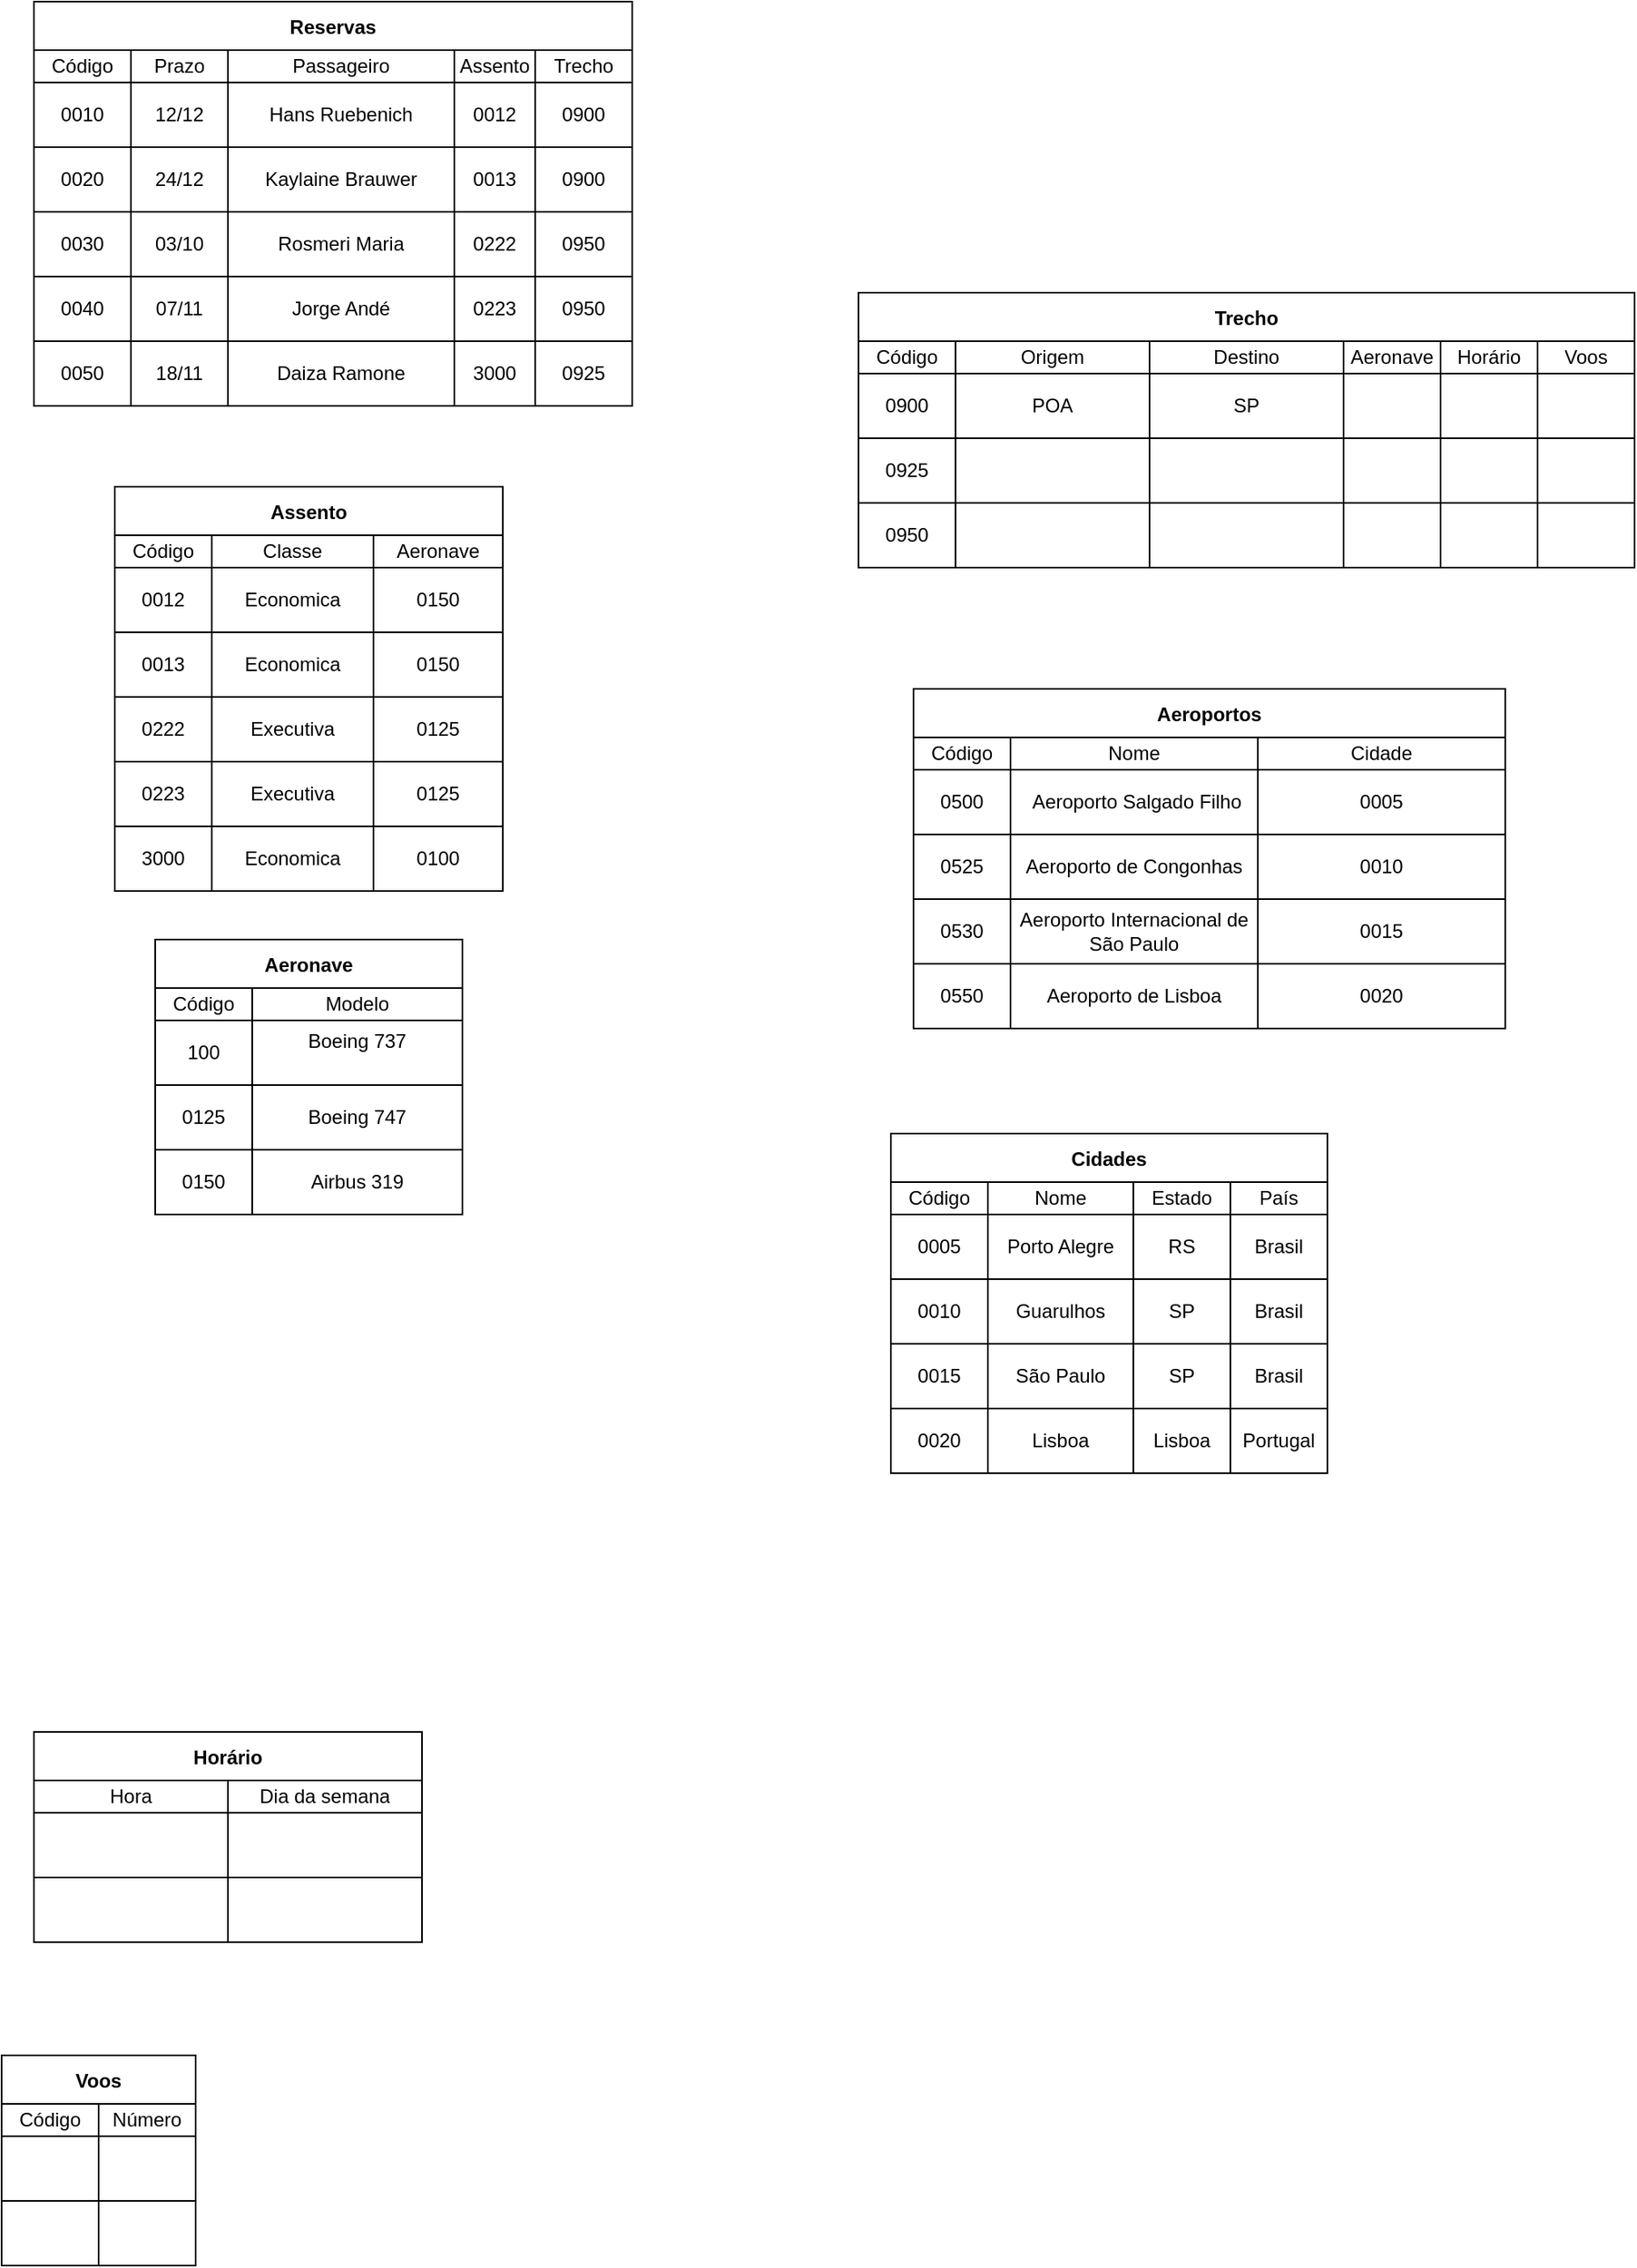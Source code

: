 <mxfile version="14.9.8" type="github">
  <diagram id="dXOyBvdYNV0iGRBSRjgq" name="Page-1">
    <mxGraphModel dx="1422" dy="1970" grid="1" gridSize="10" guides="1" tooltips="1" connect="1" arrows="1" fold="1" page="1" pageScale="1" pageWidth="827" pageHeight="1169" math="0" shadow="0">
      <root>
        <mxCell id="0" />
        <mxCell id="1" parent="0" />
        <mxCell id="HeZseM4yFX7pQYepmPdF-14" value="Reservas" style="shape=table;startSize=30;container=1;collapsible=0;childLayout=tableLayout;fontStyle=1;align=center;pointerEvents=1;" vertex="1" parent="1">
          <mxGeometry x="240" y="-140" width="370" height="250" as="geometry" />
        </mxCell>
        <mxCell id="HeZseM4yFX7pQYepmPdF-58" style="shape=partialRectangle;html=1;whiteSpace=wrap;collapsible=0;dropTarget=0;pointerEvents=0;fillColor=none;top=0;left=0;bottom=0;right=0;points=[[0,0.5],[1,0.5]];portConstraint=eastwest;" vertex="1" parent="HeZseM4yFX7pQYepmPdF-14">
          <mxGeometry y="30" width="370" height="20" as="geometry" />
        </mxCell>
        <mxCell id="HeZseM4yFX7pQYepmPdF-59" value="Código" style="shape=partialRectangle;html=1;whiteSpace=wrap;connectable=0;fillColor=none;top=0;left=0;bottom=0;right=0;overflow=hidden;pointerEvents=1;" vertex="1" parent="HeZseM4yFX7pQYepmPdF-58">
          <mxGeometry width="60" height="20" as="geometry" />
        </mxCell>
        <mxCell id="HeZseM4yFX7pQYepmPdF-60" value="Prazo" style="shape=partialRectangle;html=1;whiteSpace=wrap;connectable=0;fillColor=none;top=0;left=0;bottom=0;right=0;overflow=hidden;pointerEvents=1;" vertex="1" parent="HeZseM4yFX7pQYepmPdF-58">
          <mxGeometry x="60" width="60" height="20" as="geometry" />
        </mxCell>
        <mxCell id="HeZseM4yFX7pQYepmPdF-61" value="Passageiro" style="shape=partialRectangle;html=1;whiteSpace=wrap;connectable=0;fillColor=none;top=0;left=0;bottom=0;right=0;overflow=hidden;pointerEvents=1;" vertex="1" parent="HeZseM4yFX7pQYepmPdF-58">
          <mxGeometry x="120" width="140" height="20" as="geometry" />
        </mxCell>
        <mxCell id="HeZseM4yFX7pQYepmPdF-62" value="Assento" style="shape=partialRectangle;html=1;whiteSpace=wrap;connectable=0;fillColor=none;top=0;left=0;bottom=0;right=0;overflow=hidden;pointerEvents=1;" vertex="1" parent="HeZseM4yFX7pQYepmPdF-58">
          <mxGeometry x="260" width="50" height="20" as="geometry" />
        </mxCell>
        <mxCell id="HeZseM4yFX7pQYepmPdF-193" value="Trecho" style="shape=partialRectangle;html=1;whiteSpace=wrap;connectable=0;fillColor=none;top=0;left=0;bottom=0;right=0;overflow=hidden;pointerEvents=1;" vertex="1" parent="HeZseM4yFX7pQYepmPdF-58">
          <mxGeometry x="310" width="60" height="20" as="geometry" />
        </mxCell>
        <mxCell id="HeZseM4yFX7pQYepmPdF-15" value="" style="shape=partialRectangle;html=1;whiteSpace=wrap;collapsible=0;dropTarget=0;pointerEvents=0;fillColor=none;top=0;left=0;bottom=0;right=0;points=[[0,0.5],[1,0.5]];portConstraint=eastwest;" vertex="1" parent="HeZseM4yFX7pQYepmPdF-14">
          <mxGeometry y="50" width="370" height="40" as="geometry" />
        </mxCell>
        <mxCell id="HeZseM4yFX7pQYepmPdF-52" value="0010" style="shape=partialRectangle;html=1;whiteSpace=wrap;connectable=0;fillColor=none;top=0;left=0;bottom=0;right=0;overflow=hidden;pointerEvents=1;" vertex="1" parent="HeZseM4yFX7pQYepmPdF-15">
          <mxGeometry width="60" height="40" as="geometry" />
        </mxCell>
        <mxCell id="HeZseM4yFX7pQYepmPdF-55" value="12/12" style="shape=partialRectangle;html=1;whiteSpace=wrap;connectable=0;fillColor=none;top=0;left=0;bottom=0;right=0;overflow=hidden;pointerEvents=1;" vertex="1" parent="HeZseM4yFX7pQYepmPdF-15">
          <mxGeometry x="60" width="60" height="40" as="geometry" />
        </mxCell>
        <mxCell id="HeZseM4yFX7pQYepmPdF-17" value="Hans Ruebenich" style="shape=partialRectangle;html=1;whiteSpace=wrap;connectable=0;fillColor=none;top=0;left=0;bottom=0;right=0;overflow=hidden;pointerEvents=1;" vertex="1" parent="HeZseM4yFX7pQYepmPdF-15">
          <mxGeometry x="120" width="140" height="40" as="geometry" />
        </mxCell>
        <mxCell id="HeZseM4yFX7pQYepmPdF-63" value="0012" style="shape=partialRectangle;html=1;whiteSpace=wrap;connectable=0;fillColor=none;top=0;left=0;bottom=0;right=0;overflow=hidden;pointerEvents=1;" vertex="1" parent="HeZseM4yFX7pQYepmPdF-15">
          <mxGeometry x="260" width="50" height="40" as="geometry" />
        </mxCell>
        <mxCell id="HeZseM4yFX7pQYepmPdF-194" value="0900" style="shape=partialRectangle;html=1;whiteSpace=wrap;connectable=0;fillColor=none;top=0;left=0;bottom=0;right=0;overflow=hidden;pointerEvents=1;" vertex="1" parent="HeZseM4yFX7pQYepmPdF-15">
          <mxGeometry x="310" width="60" height="40" as="geometry" />
        </mxCell>
        <mxCell id="HeZseM4yFX7pQYepmPdF-19" value="" style="shape=partialRectangle;html=1;whiteSpace=wrap;collapsible=0;dropTarget=0;pointerEvents=0;fillColor=none;top=0;left=0;bottom=0;right=0;points=[[0,0.5],[1,0.5]];portConstraint=eastwest;" vertex="1" parent="HeZseM4yFX7pQYepmPdF-14">
          <mxGeometry y="90" width="370" height="40" as="geometry" />
        </mxCell>
        <mxCell id="HeZseM4yFX7pQYepmPdF-53" value="0020" style="shape=partialRectangle;html=1;whiteSpace=wrap;connectable=0;fillColor=none;top=0;left=0;bottom=0;right=0;overflow=hidden;pointerEvents=1;" vertex="1" parent="HeZseM4yFX7pQYepmPdF-19">
          <mxGeometry width="60" height="40" as="geometry" />
        </mxCell>
        <mxCell id="HeZseM4yFX7pQYepmPdF-56" value="24/12" style="shape=partialRectangle;html=1;whiteSpace=wrap;connectable=0;fillColor=none;top=0;left=0;bottom=0;right=0;overflow=hidden;pointerEvents=1;" vertex="1" parent="HeZseM4yFX7pQYepmPdF-19">
          <mxGeometry x="60" width="60" height="40" as="geometry" />
        </mxCell>
        <mxCell id="HeZseM4yFX7pQYepmPdF-21" value="Kaylaine Brauwer" style="shape=partialRectangle;html=1;whiteSpace=wrap;connectable=0;fillColor=none;top=0;left=0;bottom=0;right=0;overflow=hidden;pointerEvents=1;" vertex="1" parent="HeZseM4yFX7pQYepmPdF-19">
          <mxGeometry x="120" width="140" height="40" as="geometry" />
        </mxCell>
        <mxCell id="HeZseM4yFX7pQYepmPdF-64" value="0013" style="shape=partialRectangle;html=1;whiteSpace=wrap;connectable=0;fillColor=none;top=0;left=0;bottom=0;right=0;overflow=hidden;pointerEvents=1;" vertex="1" parent="HeZseM4yFX7pQYepmPdF-19">
          <mxGeometry x="260" width="50" height="40" as="geometry" />
        </mxCell>
        <mxCell id="HeZseM4yFX7pQYepmPdF-195" value="0900" style="shape=partialRectangle;html=1;whiteSpace=wrap;connectable=0;fillColor=none;top=0;left=0;bottom=0;right=0;overflow=hidden;pointerEvents=1;" vertex="1" parent="HeZseM4yFX7pQYepmPdF-19">
          <mxGeometry x="310" width="60" height="40" as="geometry" />
        </mxCell>
        <mxCell id="HeZseM4yFX7pQYepmPdF-212" style="shape=partialRectangle;html=1;whiteSpace=wrap;collapsible=0;dropTarget=0;pointerEvents=0;fillColor=none;top=0;left=0;bottom=0;right=0;points=[[0,0.5],[1,0.5]];portConstraint=eastwest;" vertex="1" parent="HeZseM4yFX7pQYepmPdF-14">
          <mxGeometry y="130" width="370" height="40" as="geometry" />
        </mxCell>
        <mxCell id="HeZseM4yFX7pQYepmPdF-213" value="0030" style="shape=partialRectangle;html=1;whiteSpace=wrap;connectable=0;fillColor=none;top=0;left=0;bottom=0;right=0;overflow=hidden;pointerEvents=1;" vertex="1" parent="HeZseM4yFX7pQYepmPdF-212">
          <mxGeometry width="60" height="40" as="geometry" />
        </mxCell>
        <mxCell id="HeZseM4yFX7pQYepmPdF-214" value="03/10" style="shape=partialRectangle;html=1;whiteSpace=wrap;connectable=0;fillColor=none;top=0;left=0;bottom=0;right=0;overflow=hidden;pointerEvents=1;" vertex="1" parent="HeZseM4yFX7pQYepmPdF-212">
          <mxGeometry x="60" width="60" height="40" as="geometry" />
        </mxCell>
        <mxCell id="HeZseM4yFX7pQYepmPdF-215" value="Rosmeri Maria" style="shape=partialRectangle;html=1;whiteSpace=wrap;connectable=0;fillColor=none;top=0;left=0;bottom=0;right=0;overflow=hidden;pointerEvents=1;" vertex="1" parent="HeZseM4yFX7pQYepmPdF-212">
          <mxGeometry x="120" width="140" height="40" as="geometry" />
        </mxCell>
        <mxCell id="HeZseM4yFX7pQYepmPdF-216" value="0222" style="shape=partialRectangle;html=1;whiteSpace=wrap;connectable=0;fillColor=none;top=0;left=0;bottom=0;right=0;overflow=hidden;pointerEvents=1;" vertex="1" parent="HeZseM4yFX7pQYepmPdF-212">
          <mxGeometry x="260" width="50" height="40" as="geometry" />
        </mxCell>
        <mxCell id="HeZseM4yFX7pQYepmPdF-217" value="0950" style="shape=partialRectangle;html=1;whiteSpace=wrap;connectable=0;fillColor=none;top=0;left=0;bottom=0;right=0;overflow=hidden;pointerEvents=1;" vertex="1" parent="HeZseM4yFX7pQYepmPdF-212">
          <mxGeometry x="310" width="60" height="40" as="geometry" />
        </mxCell>
        <mxCell id="HeZseM4yFX7pQYepmPdF-218" style="shape=partialRectangle;html=1;whiteSpace=wrap;collapsible=0;dropTarget=0;pointerEvents=0;fillColor=none;top=0;left=0;bottom=0;right=0;points=[[0,0.5],[1,0.5]];portConstraint=eastwest;" vertex="1" parent="HeZseM4yFX7pQYepmPdF-14">
          <mxGeometry y="170" width="370" height="40" as="geometry" />
        </mxCell>
        <mxCell id="HeZseM4yFX7pQYepmPdF-219" value="0040" style="shape=partialRectangle;html=1;whiteSpace=wrap;connectable=0;fillColor=none;top=0;left=0;bottom=0;right=0;overflow=hidden;pointerEvents=1;" vertex="1" parent="HeZseM4yFX7pQYepmPdF-218">
          <mxGeometry width="60" height="40" as="geometry" />
        </mxCell>
        <mxCell id="HeZseM4yFX7pQYepmPdF-220" value="07/11" style="shape=partialRectangle;html=1;whiteSpace=wrap;connectable=0;fillColor=none;top=0;left=0;bottom=0;right=0;overflow=hidden;pointerEvents=1;" vertex="1" parent="HeZseM4yFX7pQYepmPdF-218">
          <mxGeometry x="60" width="60" height="40" as="geometry" />
        </mxCell>
        <mxCell id="HeZseM4yFX7pQYepmPdF-221" value="Jorge Andé" style="shape=partialRectangle;html=1;whiteSpace=wrap;connectable=0;fillColor=none;top=0;left=0;bottom=0;right=0;overflow=hidden;pointerEvents=1;" vertex="1" parent="HeZseM4yFX7pQYepmPdF-218">
          <mxGeometry x="120" width="140" height="40" as="geometry" />
        </mxCell>
        <mxCell id="HeZseM4yFX7pQYepmPdF-222" value="0223" style="shape=partialRectangle;html=1;whiteSpace=wrap;connectable=0;fillColor=none;top=0;left=0;bottom=0;right=0;overflow=hidden;pointerEvents=1;" vertex="1" parent="HeZseM4yFX7pQYepmPdF-218">
          <mxGeometry x="260" width="50" height="40" as="geometry" />
        </mxCell>
        <mxCell id="HeZseM4yFX7pQYepmPdF-223" value="0950" style="shape=partialRectangle;html=1;whiteSpace=wrap;connectable=0;fillColor=none;top=0;left=0;bottom=0;right=0;overflow=hidden;pointerEvents=1;" vertex="1" parent="HeZseM4yFX7pQYepmPdF-218">
          <mxGeometry x="310" width="60" height="40" as="geometry" />
        </mxCell>
        <mxCell id="HeZseM4yFX7pQYepmPdF-224" style="shape=partialRectangle;html=1;whiteSpace=wrap;collapsible=0;dropTarget=0;pointerEvents=0;fillColor=none;top=0;left=0;bottom=0;right=0;points=[[0,0.5],[1,0.5]];portConstraint=eastwest;" vertex="1" parent="HeZseM4yFX7pQYepmPdF-14">
          <mxGeometry y="210" width="370" height="40" as="geometry" />
        </mxCell>
        <mxCell id="HeZseM4yFX7pQYepmPdF-225" value="0050" style="shape=partialRectangle;html=1;whiteSpace=wrap;connectable=0;fillColor=none;top=0;left=0;bottom=0;right=0;overflow=hidden;pointerEvents=1;" vertex="1" parent="HeZseM4yFX7pQYepmPdF-224">
          <mxGeometry width="60" height="40" as="geometry" />
        </mxCell>
        <mxCell id="HeZseM4yFX7pQYepmPdF-226" value="18/11" style="shape=partialRectangle;html=1;whiteSpace=wrap;connectable=0;fillColor=none;top=0;left=0;bottom=0;right=0;overflow=hidden;pointerEvents=1;" vertex="1" parent="HeZseM4yFX7pQYepmPdF-224">
          <mxGeometry x="60" width="60" height="40" as="geometry" />
        </mxCell>
        <mxCell id="HeZseM4yFX7pQYepmPdF-227" value="Daiza Ramone" style="shape=partialRectangle;html=1;whiteSpace=wrap;connectable=0;fillColor=none;top=0;left=0;bottom=0;right=0;overflow=hidden;pointerEvents=1;" vertex="1" parent="HeZseM4yFX7pQYepmPdF-224">
          <mxGeometry x="120" width="140" height="40" as="geometry" />
        </mxCell>
        <mxCell id="HeZseM4yFX7pQYepmPdF-228" value="3000" style="shape=partialRectangle;html=1;whiteSpace=wrap;connectable=0;fillColor=none;top=0;left=0;bottom=0;right=0;overflow=hidden;pointerEvents=1;" vertex="1" parent="HeZseM4yFX7pQYepmPdF-224">
          <mxGeometry x="260" width="50" height="40" as="geometry" />
        </mxCell>
        <mxCell id="HeZseM4yFX7pQYepmPdF-229" value="0925" style="shape=partialRectangle;html=1;whiteSpace=wrap;connectable=0;fillColor=none;top=0;left=0;bottom=0;right=0;overflow=hidden;pointerEvents=1;" vertex="1" parent="HeZseM4yFX7pQYepmPdF-224">
          <mxGeometry x="310" width="60" height="40" as="geometry" />
        </mxCell>
        <mxCell id="HeZseM4yFX7pQYepmPdF-31" value="" style="shape=partialRectangle;html=1;whiteSpace=wrap;collapsible=0;dropTarget=0;pointerEvents=0;fillColor=none;top=0;left=0;bottom=0;right=0;points=[[0,0.5],[1,0.5]];portConstraint=eastwest;" vertex="1" parent="1">
          <mxGeometry x="320" y="190" width="180" height="40" as="geometry" />
        </mxCell>
        <mxCell id="HeZseM4yFX7pQYepmPdF-32" value="" style="shape=partialRectangle;html=1;whiteSpace=wrap;connectable=0;fillColor=none;top=0;left=0;bottom=0;right=0;overflow=hidden;pointerEvents=1;" vertex="1" parent="HeZseM4yFX7pQYepmPdF-31">
          <mxGeometry width="60" height="40" as="geometry" />
        </mxCell>
        <mxCell id="HeZseM4yFX7pQYepmPdF-33" value="" style="shape=partialRectangle;html=1;whiteSpace=wrap;connectable=0;fillColor=none;top=0;left=0;bottom=0;right=0;overflow=hidden;pointerEvents=1;" vertex="1" parent="HeZseM4yFX7pQYepmPdF-31">
          <mxGeometry x="60" width="60" height="40" as="geometry" />
        </mxCell>
        <mxCell id="HeZseM4yFX7pQYepmPdF-34" value="" style="shape=partialRectangle;html=1;whiteSpace=wrap;connectable=0;fillColor=none;top=0;left=0;bottom=0;right=0;overflow=hidden;pointerEvents=1;" vertex="1" parent="HeZseM4yFX7pQYepmPdF-31">
          <mxGeometry x="120" width="60" height="40" as="geometry" />
        </mxCell>
        <mxCell id="HeZseM4yFX7pQYepmPdF-48" value="" style="shape=partialRectangle;html=1;whiteSpace=wrap;collapsible=0;dropTarget=0;pointerEvents=0;fillColor=none;top=0;left=0;bottom=0;right=0;points=[[0,0.5],[1,0.5]];portConstraint=eastwest;" vertex="1" parent="1">
          <mxGeometry x="440" y="380" width="180" height="40" as="geometry" />
        </mxCell>
        <mxCell id="HeZseM4yFX7pQYepmPdF-49" value="" style="shape=partialRectangle;html=1;whiteSpace=wrap;connectable=0;fillColor=none;top=0;left=0;bottom=0;right=0;overflow=hidden;pointerEvents=1;" vertex="1" parent="HeZseM4yFX7pQYepmPdF-48">
          <mxGeometry width="60" height="40" as="geometry" />
        </mxCell>
        <mxCell id="HeZseM4yFX7pQYepmPdF-50" value="" style="shape=partialRectangle;html=1;whiteSpace=wrap;connectable=0;fillColor=none;top=0;left=0;bottom=0;right=0;overflow=hidden;pointerEvents=1;" vertex="1" parent="HeZseM4yFX7pQYepmPdF-48">
          <mxGeometry x="60" width="60" height="40" as="geometry" />
        </mxCell>
        <mxCell id="HeZseM4yFX7pQYepmPdF-51" value="" style="shape=partialRectangle;html=1;whiteSpace=wrap;connectable=0;fillColor=none;top=0;left=0;bottom=0;right=0;overflow=hidden;pointerEvents=1;" vertex="1" parent="HeZseM4yFX7pQYepmPdF-48">
          <mxGeometry x="120" width="60" height="40" as="geometry" />
        </mxCell>
        <mxCell id="HeZseM4yFX7pQYepmPdF-65" value="Assento" style="shape=table;startSize=30;container=1;collapsible=0;childLayout=tableLayout;fontStyle=1;align=center;pointerEvents=1;" vertex="1" parent="1">
          <mxGeometry x="290" y="160" width="240" height="250" as="geometry" />
        </mxCell>
        <mxCell id="HeZseM4yFX7pQYepmPdF-66" style="shape=partialRectangle;html=1;whiteSpace=wrap;collapsible=0;dropTarget=0;pointerEvents=0;fillColor=none;top=0;left=0;bottom=0;right=0;points=[[0,0.5],[1,0.5]];portConstraint=eastwest;" vertex="1" parent="HeZseM4yFX7pQYepmPdF-65">
          <mxGeometry y="30" width="240" height="20" as="geometry" />
        </mxCell>
        <mxCell id="HeZseM4yFX7pQYepmPdF-67" value="Código" style="shape=partialRectangle;html=1;whiteSpace=wrap;connectable=0;fillColor=none;top=0;left=0;bottom=0;right=0;overflow=hidden;pointerEvents=1;" vertex="1" parent="HeZseM4yFX7pQYepmPdF-66">
          <mxGeometry width="60" height="20" as="geometry" />
        </mxCell>
        <mxCell id="HeZseM4yFX7pQYepmPdF-68" value="Classe" style="shape=partialRectangle;html=1;whiteSpace=wrap;connectable=0;fillColor=none;top=0;left=0;bottom=0;right=0;overflow=hidden;pointerEvents=1;" vertex="1" parent="HeZseM4yFX7pQYepmPdF-66">
          <mxGeometry x="60" width="100" height="20" as="geometry" />
        </mxCell>
        <mxCell id="HeZseM4yFX7pQYepmPdF-69" value="Aeronave" style="shape=partialRectangle;html=1;whiteSpace=wrap;connectable=0;fillColor=none;top=0;left=0;bottom=0;right=0;overflow=hidden;pointerEvents=1;" vertex="1" parent="HeZseM4yFX7pQYepmPdF-66">
          <mxGeometry x="160" width="80" height="20" as="geometry" />
        </mxCell>
        <mxCell id="HeZseM4yFX7pQYepmPdF-71" value="" style="shape=partialRectangle;html=1;whiteSpace=wrap;collapsible=0;dropTarget=0;pointerEvents=0;fillColor=none;top=0;left=0;bottom=0;right=0;points=[[0,0.5],[1,0.5]];portConstraint=eastwest;" vertex="1" parent="HeZseM4yFX7pQYepmPdF-65">
          <mxGeometry y="50" width="240" height="40" as="geometry" />
        </mxCell>
        <mxCell id="HeZseM4yFX7pQYepmPdF-72" value="0012" style="shape=partialRectangle;html=1;whiteSpace=wrap;connectable=0;fillColor=none;top=0;left=0;bottom=0;right=0;overflow=hidden;pointerEvents=1;" vertex="1" parent="HeZseM4yFX7pQYepmPdF-71">
          <mxGeometry width="60" height="40" as="geometry" />
        </mxCell>
        <mxCell id="HeZseM4yFX7pQYepmPdF-73" value="Economica" style="shape=partialRectangle;html=1;whiteSpace=wrap;connectable=0;fillColor=none;top=0;left=0;bottom=0;right=0;overflow=hidden;pointerEvents=1;" vertex="1" parent="HeZseM4yFX7pQYepmPdF-71">
          <mxGeometry x="60" width="100" height="40" as="geometry" />
        </mxCell>
        <mxCell id="HeZseM4yFX7pQYepmPdF-74" value="0150" style="shape=partialRectangle;html=1;whiteSpace=wrap;connectable=0;fillColor=none;top=0;left=0;bottom=0;right=0;overflow=hidden;pointerEvents=1;" vertex="1" parent="HeZseM4yFX7pQYepmPdF-71">
          <mxGeometry x="160" width="80" height="40" as="geometry" />
        </mxCell>
        <mxCell id="HeZseM4yFX7pQYepmPdF-76" value="" style="shape=partialRectangle;html=1;whiteSpace=wrap;collapsible=0;dropTarget=0;pointerEvents=0;fillColor=none;top=0;left=0;bottom=0;right=0;points=[[0,0.5],[1,0.5]];portConstraint=eastwest;" vertex="1" parent="HeZseM4yFX7pQYepmPdF-65">
          <mxGeometry y="90" width="240" height="40" as="geometry" />
        </mxCell>
        <mxCell id="HeZseM4yFX7pQYepmPdF-77" value="0013" style="shape=partialRectangle;html=1;whiteSpace=wrap;connectable=0;fillColor=none;top=0;left=0;bottom=0;right=0;overflow=hidden;pointerEvents=1;" vertex="1" parent="HeZseM4yFX7pQYepmPdF-76">
          <mxGeometry width="60" height="40" as="geometry" />
        </mxCell>
        <mxCell id="HeZseM4yFX7pQYepmPdF-78" style="shape=partialRectangle;html=1;whiteSpace=wrap;connectable=0;fillColor=none;top=0;left=0;bottom=0;right=0;overflow=hidden;pointerEvents=1;" vertex="1" parent="HeZseM4yFX7pQYepmPdF-76">
          <mxGeometry x="60" width="100" height="40" as="geometry" />
        </mxCell>
        <mxCell id="HeZseM4yFX7pQYepmPdF-79" value="0150" style="shape=partialRectangle;html=1;whiteSpace=wrap;connectable=0;fillColor=none;top=0;left=0;bottom=0;right=0;overflow=hidden;pointerEvents=1;" vertex="1" parent="HeZseM4yFX7pQYepmPdF-76">
          <mxGeometry x="160" width="80" height="40" as="geometry" />
        </mxCell>
        <mxCell id="HeZseM4yFX7pQYepmPdF-233" style="shape=partialRectangle;html=1;whiteSpace=wrap;collapsible=0;dropTarget=0;pointerEvents=0;fillColor=none;top=0;left=0;bottom=0;right=0;points=[[0,0.5],[1,0.5]];portConstraint=eastwest;" vertex="1" parent="HeZseM4yFX7pQYepmPdF-65">
          <mxGeometry y="130" width="240" height="40" as="geometry" />
        </mxCell>
        <mxCell id="HeZseM4yFX7pQYepmPdF-234" value="0222" style="shape=partialRectangle;html=1;whiteSpace=wrap;connectable=0;fillColor=none;top=0;left=0;bottom=0;right=0;overflow=hidden;pointerEvents=1;" vertex="1" parent="HeZseM4yFX7pQYepmPdF-233">
          <mxGeometry width="60" height="40" as="geometry" />
        </mxCell>
        <mxCell id="HeZseM4yFX7pQYepmPdF-235" value="Executiva" style="shape=partialRectangle;html=1;whiteSpace=wrap;connectable=0;fillColor=none;top=0;left=0;bottom=0;right=0;overflow=hidden;pointerEvents=1;" vertex="1" parent="HeZseM4yFX7pQYepmPdF-233">
          <mxGeometry x="60" width="100" height="40" as="geometry" />
        </mxCell>
        <mxCell id="HeZseM4yFX7pQYepmPdF-236" value="0125" style="shape=partialRectangle;html=1;whiteSpace=wrap;connectable=0;fillColor=none;top=0;left=0;bottom=0;right=0;overflow=hidden;pointerEvents=1;" vertex="1" parent="HeZseM4yFX7pQYepmPdF-233">
          <mxGeometry x="160" width="80" height="40" as="geometry" />
        </mxCell>
        <mxCell id="HeZseM4yFX7pQYepmPdF-237" style="shape=partialRectangle;html=1;whiteSpace=wrap;collapsible=0;dropTarget=0;pointerEvents=0;fillColor=none;top=0;left=0;bottom=0;right=0;points=[[0,0.5],[1,0.5]];portConstraint=eastwest;" vertex="1" parent="HeZseM4yFX7pQYepmPdF-65">
          <mxGeometry y="170" width="240" height="40" as="geometry" />
        </mxCell>
        <mxCell id="HeZseM4yFX7pQYepmPdF-238" value="0223" style="shape=partialRectangle;html=1;whiteSpace=wrap;connectable=0;fillColor=none;top=0;left=0;bottom=0;right=0;overflow=hidden;pointerEvents=1;" vertex="1" parent="HeZseM4yFX7pQYepmPdF-237">
          <mxGeometry width="60" height="40" as="geometry" />
        </mxCell>
        <mxCell id="HeZseM4yFX7pQYepmPdF-239" value="Executiva" style="shape=partialRectangle;html=1;whiteSpace=wrap;connectable=0;fillColor=none;top=0;left=0;bottom=0;right=0;overflow=hidden;pointerEvents=1;" vertex="1" parent="HeZseM4yFX7pQYepmPdF-237">
          <mxGeometry x="60" width="100" height="40" as="geometry" />
        </mxCell>
        <mxCell id="HeZseM4yFX7pQYepmPdF-240" value="0125" style="shape=partialRectangle;html=1;whiteSpace=wrap;connectable=0;fillColor=none;top=0;left=0;bottom=0;right=0;overflow=hidden;pointerEvents=1;" vertex="1" parent="HeZseM4yFX7pQYepmPdF-237">
          <mxGeometry x="160" width="80" height="40" as="geometry" />
        </mxCell>
        <mxCell id="HeZseM4yFX7pQYepmPdF-241" style="shape=partialRectangle;html=1;whiteSpace=wrap;collapsible=0;dropTarget=0;pointerEvents=0;fillColor=none;top=0;left=0;bottom=0;right=0;points=[[0,0.5],[1,0.5]];portConstraint=eastwest;" vertex="1" parent="HeZseM4yFX7pQYepmPdF-65">
          <mxGeometry y="210" width="240" height="40" as="geometry" />
        </mxCell>
        <mxCell id="HeZseM4yFX7pQYepmPdF-242" value="3000" style="shape=partialRectangle;html=1;whiteSpace=wrap;connectable=0;fillColor=none;top=0;left=0;bottom=0;right=0;overflow=hidden;pointerEvents=1;" vertex="1" parent="HeZseM4yFX7pQYepmPdF-241">
          <mxGeometry width="60" height="40" as="geometry" />
        </mxCell>
        <mxCell id="HeZseM4yFX7pQYepmPdF-243" style="shape=partialRectangle;html=1;whiteSpace=wrap;connectable=0;fillColor=none;top=0;left=0;bottom=0;right=0;overflow=hidden;pointerEvents=1;" vertex="1" parent="HeZseM4yFX7pQYepmPdF-241">
          <mxGeometry x="60" width="100" height="40" as="geometry" />
        </mxCell>
        <mxCell id="HeZseM4yFX7pQYepmPdF-244" value="0100" style="shape=partialRectangle;html=1;whiteSpace=wrap;connectable=0;fillColor=none;top=0;left=0;bottom=0;right=0;overflow=hidden;pointerEvents=1;" vertex="1" parent="HeZseM4yFX7pQYepmPdF-241">
          <mxGeometry x="160" width="80" height="40" as="geometry" />
        </mxCell>
        <mxCell id="HeZseM4yFX7pQYepmPdF-81" value="Aeronave" style="shape=table;startSize=30;container=1;collapsible=0;childLayout=tableLayout;fontStyle=1;align=center;pointerEvents=1;" vertex="1" parent="1">
          <mxGeometry x="315" y="440" width="190" height="170" as="geometry" />
        </mxCell>
        <mxCell id="HeZseM4yFX7pQYepmPdF-82" style="shape=partialRectangle;html=1;whiteSpace=wrap;collapsible=0;dropTarget=0;pointerEvents=0;fillColor=none;top=0;left=0;bottom=0;right=0;points=[[0,0.5],[1,0.5]];portConstraint=eastwest;" vertex="1" parent="HeZseM4yFX7pQYepmPdF-81">
          <mxGeometry y="30" width="190" height="20" as="geometry" />
        </mxCell>
        <mxCell id="HeZseM4yFX7pQYepmPdF-83" value="Código" style="shape=partialRectangle;html=1;whiteSpace=wrap;connectable=0;fillColor=none;top=0;left=0;bottom=0;right=0;overflow=hidden;pointerEvents=1;" vertex="1" parent="HeZseM4yFX7pQYepmPdF-82">
          <mxGeometry width="60" height="20" as="geometry" />
        </mxCell>
        <mxCell id="HeZseM4yFX7pQYepmPdF-84" value="Modelo" style="shape=partialRectangle;html=1;whiteSpace=wrap;connectable=0;fillColor=none;top=0;left=0;bottom=0;right=0;overflow=hidden;pointerEvents=1;" vertex="1" parent="HeZseM4yFX7pQYepmPdF-82">
          <mxGeometry x="60" width="130" height="20" as="geometry" />
        </mxCell>
        <mxCell id="HeZseM4yFX7pQYepmPdF-87" value="" style="shape=partialRectangle;html=1;whiteSpace=wrap;collapsible=0;dropTarget=0;pointerEvents=0;fillColor=none;top=0;left=0;bottom=0;right=0;points=[[0,0.5],[1,0.5]];portConstraint=eastwest;" vertex="1" parent="HeZseM4yFX7pQYepmPdF-81">
          <mxGeometry y="50" width="190" height="40" as="geometry" />
        </mxCell>
        <mxCell id="HeZseM4yFX7pQYepmPdF-88" value="100" style="shape=partialRectangle;html=1;whiteSpace=wrap;connectable=0;fillColor=none;top=0;left=0;bottom=0;right=0;overflow=hidden;pointerEvents=1;" vertex="1" parent="HeZseM4yFX7pQYepmPdF-87">
          <mxGeometry width="60" height="40" as="geometry" />
        </mxCell>
        <mxCell id="HeZseM4yFX7pQYepmPdF-89" value="&lt;div&gt;Boeing 737&lt;/div&gt;&lt;div&gt;&lt;br&gt;&lt;/div&gt;" style="shape=partialRectangle;html=1;whiteSpace=wrap;connectable=0;fillColor=none;top=0;left=0;bottom=0;right=0;overflow=hidden;pointerEvents=1;" vertex="1" parent="HeZseM4yFX7pQYepmPdF-87">
          <mxGeometry x="60" width="130" height="40" as="geometry" />
        </mxCell>
        <mxCell id="HeZseM4yFX7pQYepmPdF-92" value="" style="shape=partialRectangle;html=1;whiteSpace=wrap;collapsible=0;dropTarget=0;pointerEvents=0;fillColor=none;top=0;left=0;bottom=0;right=0;points=[[0,0.5],[1,0.5]];portConstraint=eastwest;" vertex="1" parent="HeZseM4yFX7pQYepmPdF-81">
          <mxGeometry y="90" width="190" height="40" as="geometry" />
        </mxCell>
        <mxCell id="HeZseM4yFX7pQYepmPdF-93" value="0125" style="shape=partialRectangle;html=1;whiteSpace=wrap;connectable=0;fillColor=none;top=0;left=0;bottom=0;right=0;overflow=hidden;pointerEvents=1;" vertex="1" parent="HeZseM4yFX7pQYepmPdF-92">
          <mxGeometry width="60" height="40" as="geometry" />
        </mxCell>
        <mxCell id="HeZseM4yFX7pQYepmPdF-94" value="Boeing 747" style="shape=partialRectangle;html=1;whiteSpace=wrap;connectable=0;fillColor=none;top=0;left=0;bottom=0;right=0;overflow=hidden;pointerEvents=1;" vertex="1" parent="HeZseM4yFX7pQYepmPdF-92">
          <mxGeometry x="60" width="130" height="40" as="geometry" />
        </mxCell>
        <mxCell id="HeZseM4yFX7pQYepmPdF-271" style="shape=partialRectangle;html=1;whiteSpace=wrap;collapsible=0;dropTarget=0;pointerEvents=0;fillColor=none;top=0;left=0;bottom=0;right=0;points=[[0,0.5],[1,0.5]];portConstraint=eastwest;" vertex="1" parent="HeZseM4yFX7pQYepmPdF-81">
          <mxGeometry y="130" width="190" height="40" as="geometry" />
        </mxCell>
        <mxCell id="HeZseM4yFX7pQYepmPdF-272" value="0150" style="shape=partialRectangle;html=1;whiteSpace=wrap;connectable=0;fillColor=none;top=0;left=0;bottom=0;right=0;overflow=hidden;pointerEvents=1;" vertex="1" parent="HeZseM4yFX7pQYepmPdF-271">
          <mxGeometry width="60" height="40" as="geometry" />
        </mxCell>
        <mxCell id="HeZseM4yFX7pQYepmPdF-273" value="Airbus 319" style="shape=partialRectangle;html=1;whiteSpace=wrap;connectable=0;fillColor=none;top=0;left=0;bottom=0;right=0;overflow=hidden;pointerEvents=1;" vertex="1" parent="HeZseM4yFX7pQYepmPdF-271">
          <mxGeometry x="60" width="130" height="40" as="geometry" />
        </mxCell>
        <mxCell id="HeZseM4yFX7pQYepmPdF-97" value="Trecho" style="shape=table;startSize=30;container=1;collapsible=0;childLayout=tableLayout;fontStyle=1;align=center;pointerEvents=1;" vertex="1" parent="1">
          <mxGeometry x="750" y="40" width="480" height="170" as="geometry" />
        </mxCell>
        <mxCell id="HeZseM4yFX7pQYepmPdF-98" style="shape=partialRectangle;html=1;whiteSpace=wrap;collapsible=0;dropTarget=0;pointerEvents=0;fillColor=none;top=0;left=0;bottom=0;right=0;points=[[0,0.5],[1,0.5]];portConstraint=eastwest;" vertex="1" parent="HeZseM4yFX7pQYepmPdF-97">
          <mxGeometry y="30" width="480" height="20" as="geometry" />
        </mxCell>
        <mxCell id="HeZseM4yFX7pQYepmPdF-285" value="Código" style="shape=partialRectangle;html=1;whiteSpace=wrap;connectable=0;fillColor=none;top=0;left=0;bottom=0;right=0;overflow=hidden;pointerEvents=1;" vertex="1" parent="HeZseM4yFX7pQYepmPdF-98">
          <mxGeometry width="60" height="20" as="geometry" />
        </mxCell>
        <mxCell id="HeZseM4yFX7pQYepmPdF-99" value="Origem" style="shape=partialRectangle;html=1;whiteSpace=wrap;connectable=0;fillColor=none;top=0;left=0;bottom=0;right=0;overflow=hidden;pointerEvents=1;" vertex="1" parent="HeZseM4yFX7pQYepmPdF-98">
          <mxGeometry x="60" width="120" height="20" as="geometry" />
        </mxCell>
        <mxCell id="HeZseM4yFX7pQYepmPdF-100" value="Destino" style="shape=partialRectangle;html=1;whiteSpace=wrap;connectable=0;fillColor=none;top=0;left=0;bottom=0;right=0;overflow=hidden;pointerEvents=1;" vertex="1" parent="HeZseM4yFX7pQYepmPdF-98">
          <mxGeometry x="180" width="120" height="20" as="geometry" />
        </mxCell>
        <mxCell id="HeZseM4yFX7pQYepmPdF-101" value="Aeronave" style="shape=partialRectangle;html=1;whiteSpace=wrap;connectable=0;fillColor=none;top=0;left=0;bottom=0;right=0;overflow=hidden;pointerEvents=1;" vertex="1" parent="HeZseM4yFX7pQYepmPdF-98">
          <mxGeometry x="300" width="60" height="20" as="geometry" />
        </mxCell>
        <mxCell id="HeZseM4yFX7pQYepmPdF-102" value="Horário" style="shape=partialRectangle;html=1;whiteSpace=wrap;connectable=0;fillColor=none;top=0;left=0;bottom=0;right=0;overflow=hidden;pointerEvents=1;" vertex="1" parent="HeZseM4yFX7pQYepmPdF-98">
          <mxGeometry x="360" width="60" height="20" as="geometry" />
        </mxCell>
        <mxCell id="HeZseM4yFX7pQYepmPdF-196" value="Voos" style="shape=partialRectangle;html=1;whiteSpace=wrap;connectable=0;fillColor=none;top=0;left=0;bottom=0;right=0;overflow=hidden;pointerEvents=1;" vertex="1" parent="HeZseM4yFX7pQYepmPdF-98">
          <mxGeometry x="420" width="60" height="20" as="geometry" />
        </mxCell>
        <mxCell id="HeZseM4yFX7pQYepmPdF-103" value="" style="shape=partialRectangle;html=1;whiteSpace=wrap;collapsible=0;dropTarget=0;pointerEvents=0;fillColor=none;top=0;left=0;bottom=0;right=0;points=[[0,0.5],[1,0.5]];portConstraint=eastwest;" vertex="1" parent="HeZseM4yFX7pQYepmPdF-97">
          <mxGeometry y="50" width="480" height="40" as="geometry" />
        </mxCell>
        <mxCell id="HeZseM4yFX7pQYepmPdF-286" value="0900" style="shape=partialRectangle;html=1;whiteSpace=wrap;connectable=0;fillColor=none;top=0;left=0;bottom=0;right=0;overflow=hidden;pointerEvents=1;" vertex="1" parent="HeZseM4yFX7pQYepmPdF-103">
          <mxGeometry width="60" height="40" as="geometry" />
        </mxCell>
        <mxCell id="HeZseM4yFX7pQYepmPdF-104" value="POA" style="shape=partialRectangle;html=1;whiteSpace=wrap;connectable=0;fillColor=none;top=0;left=0;bottom=0;right=0;overflow=hidden;pointerEvents=1;" vertex="1" parent="HeZseM4yFX7pQYepmPdF-103">
          <mxGeometry x="60" width="120" height="40" as="geometry" />
        </mxCell>
        <mxCell id="HeZseM4yFX7pQYepmPdF-105" value="SP" style="shape=partialRectangle;html=1;whiteSpace=wrap;connectable=0;fillColor=none;top=0;left=0;bottom=0;right=0;overflow=hidden;pointerEvents=1;" vertex="1" parent="HeZseM4yFX7pQYepmPdF-103">
          <mxGeometry x="180" width="120" height="40" as="geometry" />
        </mxCell>
        <mxCell id="HeZseM4yFX7pQYepmPdF-106" value="" style="shape=partialRectangle;html=1;whiteSpace=wrap;connectable=0;fillColor=none;top=0;left=0;bottom=0;right=0;overflow=hidden;pointerEvents=1;" vertex="1" parent="HeZseM4yFX7pQYepmPdF-103">
          <mxGeometry x="300" width="60" height="40" as="geometry" />
        </mxCell>
        <mxCell id="HeZseM4yFX7pQYepmPdF-107" style="shape=partialRectangle;html=1;whiteSpace=wrap;connectable=0;fillColor=none;top=0;left=0;bottom=0;right=0;overflow=hidden;pointerEvents=1;" vertex="1" parent="HeZseM4yFX7pQYepmPdF-103">
          <mxGeometry x="360" width="60" height="40" as="geometry" />
        </mxCell>
        <mxCell id="HeZseM4yFX7pQYepmPdF-197" style="shape=partialRectangle;html=1;whiteSpace=wrap;connectable=0;fillColor=none;top=0;left=0;bottom=0;right=0;overflow=hidden;pointerEvents=1;" vertex="1" parent="HeZseM4yFX7pQYepmPdF-103">
          <mxGeometry x="420" width="60" height="40" as="geometry" />
        </mxCell>
        <mxCell id="HeZseM4yFX7pQYepmPdF-108" value="" style="shape=partialRectangle;html=1;whiteSpace=wrap;collapsible=0;dropTarget=0;pointerEvents=0;fillColor=none;top=0;left=0;bottom=0;right=0;points=[[0,0.5],[1,0.5]];portConstraint=eastwest;" vertex="1" parent="HeZseM4yFX7pQYepmPdF-97">
          <mxGeometry y="90" width="480" height="40" as="geometry" />
        </mxCell>
        <mxCell id="HeZseM4yFX7pQYepmPdF-287" value="0925" style="shape=partialRectangle;html=1;whiteSpace=wrap;connectable=0;fillColor=none;top=0;left=0;bottom=0;right=0;overflow=hidden;pointerEvents=1;" vertex="1" parent="HeZseM4yFX7pQYepmPdF-108">
          <mxGeometry width="60" height="40" as="geometry" />
        </mxCell>
        <mxCell id="HeZseM4yFX7pQYepmPdF-109" style="shape=partialRectangle;html=1;whiteSpace=wrap;connectable=0;fillColor=none;top=0;left=0;bottom=0;right=0;overflow=hidden;pointerEvents=1;" vertex="1" parent="HeZseM4yFX7pQYepmPdF-108">
          <mxGeometry x="60" width="120" height="40" as="geometry" />
        </mxCell>
        <mxCell id="HeZseM4yFX7pQYepmPdF-110" style="shape=partialRectangle;html=1;whiteSpace=wrap;connectable=0;fillColor=none;top=0;left=0;bottom=0;right=0;overflow=hidden;pointerEvents=1;" vertex="1" parent="HeZseM4yFX7pQYepmPdF-108">
          <mxGeometry x="180" width="120" height="40" as="geometry" />
        </mxCell>
        <mxCell id="HeZseM4yFX7pQYepmPdF-111" value="" style="shape=partialRectangle;html=1;whiteSpace=wrap;connectable=0;fillColor=none;top=0;left=0;bottom=0;right=0;overflow=hidden;pointerEvents=1;" vertex="1" parent="HeZseM4yFX7pQYepmPdF-108">
          <mxGeometry x="300" width="60" height="40" as="geometry" />
        </mxCell>
        <mxCell id="HeZseM4yFX7pQYepmPdF-112" style="shape=partialRectangle;html=1;whiteSpace=wrap;connectable=0;fillColor=none;top=0;left=0;bottom=0;right=0;overflow=hidden;pointerEvents=1;" vertex="1" parent="HeZseM4yFX7pQYepmPdF-108">
          <mxGeometry x="360" width="60" height="40" as="geometry" />
        </mxCell>
        <mxCell id="HeZseM4yFX7pQYepmPdF-198" style="shape=partialRectangle;html=1;whiteSpace=wrap;connectable=0;fillColor=none;top=0;left=0;bottom=0;right=0;overflow=hidden;pointerEvents=1;" vertex="1" parent="HeZseM4yFX7pQYepmPdF-108">
          <mxGeometry x="420" width="60" height="40" as="geometry" />
        </mxCell>
        <mxCell id="HeZseM4yFX7pQYepmPdF-291" style="shape=partialRectangle;html=1;whiteSpace=wrap;collapsible=0;dropTarget=0;pointerEvents=0;fillColor=none;top=0;left=0;bottom=0;right=0;points=[[0,0.5],[1,0.5]];portConstraint=eastwest;" vertex="1" parent="HeZseM4yFX7pQYepmPdF-97">
          <mxGeometry y="130" width="480" height="40" as="geometry" />
        </mxCell>
        <mxCell id="HeZseM4yFX7pQYepmPdF-292" value="0950" style="shape=partialRectangle;html=1;whiteSpace=wrap;connectable=0;fillColor=none;top=0;left=0;bottom=0;right=0;overflow=hidden;pointerEvents=1;" vertex="1" parent="HeZseM4yFX7pQYepmPdF-291">
          <mxGeometry width="60" height="40" as="geometry" />
        </mxCell>
        <mxCell id="HeZseM4yFX7pQYepmPdF-293" style="shape=partialRectangle;html=1;whiteSpace=wrap;connectable=0;fillColor=none;top=0;left=0;bottom=0;right=0;overflow=hidden;pointerEvents=1;" vertex="1" parent="HeZseM4yFX7pQYepmPdF-291">
          <mxGeometry x="60" width="120" height="40" as="geometry" />
        </mxCell>
        <mxCell id="HeZseM4yFX7pQYepmPdF-294" style="shape=partialRectangle;html=1;whiteSpace=wrap;connectable=0;fillColor=none;top=0;left=0;bottom=0;right=0;overflow=hidden;pointerEvents=1;" vertex="1" parent="HeZseM4yFX7pQYepmPdF-291">
          <mxGeometry x="180" width="120" height="40" as="geometry" />
        </mxCell>
        <mxCell id="HeZseM4yFX7pQYepmPdF-295" style="shape=partialRectangle;html=1;whiteSpace=wrap;connectable=0;fillColor=none;top=0;left=0;bottom=0;right=0;overflow=hidden;pointerEvents=1;" vertex="1" parent="HeZseM4yFX7pQYepmPdF-291">
          <mxGeometry x="300" width="60" height="40" as="geometry" />
        </mxCell>
        <mxCell id="HeZseM4yFX7pQYepmPdF-296" style="shape=partialRectangle;html=1;whiteSpace=wrap;connectable=0;fillColor=none;top=0;left=0;bottom=0;right=0;overflow=hidden;pointerEvents=1;" vertex="1" parent="HeZseM4yFX7pQYepmPdF-291">
          <mxGeometry x="360" width="60" height="40" as="geometry" />
        </mxCell>
        <mxCell id="HeZseM4yFX7pQYepmPdF-297" style="shape=partialRectangle;html=1;whiteSpace=wrap;connectable=0;fillColor=none;top=0;left=0;bottom=0;right=0;overflow=hidden;pointerEvents=1;" vertex="1" parent="HeZseM4yFX7pQYepmPdF-291">
          <mxGeometry x="420" width="60" height="40" as="geometry" />
        </mxCell>
        <mxCell id="HeZseM4yFX7pQYepmPdF-113" value="Cidades" style="shape=table;startSize=30;container=1;collapsible=0;childLayout=tableLayout;fontStyle=1;align=center;pointerEvents=1;" vertex="1" parent="1">
          <mxGeometry x="770" y="560" width="270" height="210" as="geometry" />
        </mxCell>
        <mxCell id="HeZseM4yFX7pQYepmPdF-114" style="shape=partialRectangle;html=1;whiteSpace=wrap;collapsible=0;dropTarget=0;pointerEvents=0;fillColor=none;top=0;left=0;bottom=0;right=0;points=[[0,0.5],[1,0.5]];portConstraint=eastwest;" vertex="1" parent="HeZseM4yFX7pQYepmPdF-113">
          <mxGeometry y="30" width="270" height="20" as="geometry" />
        </mxCell>
        <mxCell id="HeZseM4yFX7pQYepmPdF-115" value="Código" style="shape=partialRectangle;html=1;whiteSpace=wrap;connectable=0;fillColor=none;top=0;left=0;bottom=0;right=0;overflow=hidden;pointerEvents=1;" vertex="1" parent="HeZseM4yFX7pQYepmPdF-114">
          <mxGeometry width="60" height="20" as="geometry" />
        </mxCell>
        <mxCell id="HeZseM4yFX7pQYepmPdF-116" value="Nome" style="shape=partialRectangle;html=1;whiteSpace=wrap;connectable=0;fillColor=none;top=0;left=0;bottom=0;right=0;overflow=hidden;pointerEvents=1;" vertex="1" parent="HeZseM4yFX7pQYepmPdF-114">
          <mxGeometry x="60" width="90" height="20" as="geometry" />
        </mxCell>
        <mxCell id="HeZseM4yFX7pQYepmPdF-117" value="Estado" style="shape=partialRectangle;html=1;whiteSpace=wrap;connectable=0;fillColor=none;top=0;left=0;bottom=0;right=0;overflow=hidden;pointerEvents=1;" vertex="1" parent="HeZseM4yFX7pQYepmPdF-114">
          <mxGeometry x="150" width="60" height="20" as="geometry" />
        </mxCell>
        <mxCell id="HeZseM4yFX7pQYepmPdF-118" value="País" style="shape=partialRectangle;html=1;whiteSpace=wrap;connectable=0;fillColor=none;top=0;left=0;bottom=0;right=0;overflow=hidden;pointerEvents=1;" vertex="1" parent="HeZseM4yFX7pQYepmPdF-114">
          <mxGeometry x="210" width="60" height="20" as="geometry" />
        </mxCell>
        <mxCell id="HeZseM4yFX7pQYepmPdF-119" value="" style="shape=partialRectangle;html=1;whiteSpace=wrap;collapsible=0;dropTarget=0;pointerEvents=0;fillColor=none;top=0;left=0;bottom=0;right=0;points=[[0,0.5],[1,0.5]];portConstraint=eastwest;" vertex="1" parent="HeZseM4yFX7pQYepmPdF-113">
          <mxGeometry y="50" width="270" height="40" as="geometry" />
        </mxCell>
        <mxCell id="HeZseM4yFX7pQYepmPdF-120" value="0005" style="shape=partialRectangle;html=1;whiteSpace=wrap;connectable=0;fillColor=none;top=0;left=0;bottom=0;right=0;overflow=hidden;pointerEvents=1;" vertex="1" parent="HeZseM4yFX7pQYepmPdF-119">
          <mxGeometry width="60" height="40" as="geometry" />
        </mxCell>
        <mxCell id="HeZseM4yFX7pQYepmPdF-121" value="Porto Alegre" style="shape=partialRectangle;html=1;whiteSpace=wrap;connectable=0;fillColor=none;top=0;left=0;bottom=0;right=0;overflow=hidden;pointerEvents=1;" vertex="1" parent="HeZseM4yFX7pQYepmPdF-119">
          <mxGeometry x="60" width="90" height="40" as="geometry" />
        </mxCell>
        <mxCell id="HeZseM4yFX7pQYepmPdF-122" value="RS" style="shape=partialRectangle;html=1;whiteSpace=wrap;connectable=0;fillColor=none;top=0;left=0;bottom=0;right=0;overflow=hidden;pointerEvents=1;" vertex="1" parent="HeZseM4yFX7pQYepmPdF-119">
          <mxGeometry x="150" width="60" height="40" as="geometry" />
        </mxCell>
        <mxCell id="HeZseM4yFX7pQYepmPdF-123" value="Brasil" style="shape=partialRectangle;html=1;whiteSpace=wrap;connectable=0;fillColor=none;top=0;left=0;bottom=0;right=0;overflow=hidden;pointerEvents=1;" vertex="1" parent="HeZseM4yFX7pQYepmPdF-119">
          <mxGeometry x="210" width="60" height="40" as="geometry" />
        </mxCell>
        <mxCell id="HeZseM4yFX7pQYepmPdF-124" value="" style="shape=partialRectangle;html=1;whiteSpace=wrap;collapsible=0;dropTarget=0;pointerEvents=0;fillColor=none;top=0;left=0;bottom=0;right=0;points=[[0,0.5],[1,0.5]];portConstraint=eastwest;" vertex="1" parent="HeZseM4yFX7pQYepmPdF-113">
          <mxGeometry y="90" width="270" height="40" as="geometry" />
        </mxCell>
        <mxCell id="HeZseM4yFX7pQYepmPdF-125" value="0010" style="shape=partialRectangle;html=1;whiteSpace=wrap;connectable=0;fillColor=none;top=0;left=0;bottom=0;right=0;overflow=hidden;pointerEvents=1;" vertex="1" parent="HeZseM4yFX7pQYepmPdF-124">
          <mxGeometry width="60" height="40" as="geometry" />
        </mxCell>
        <mxCell id="HeZseM4yFX7pQYepmPdF-126" value="Guarulhos" style="shape=partialRectangle;html=1;whiteSpace=wrap;connectable=0;fillColor=none;top=0;left=0;bottom=0;right=0;overflow=hidden;pointerEvents=1;" vertex="1" parent="HeZseM4yFX7pQYepmPdF-124">
          <mxGeometry x="60" width="90" height="40" as="geometry" />
        </mxCell>
        <mxCell id="HeZseM4yFX7pQYepmPdF-127" value="SP" style="shape=partialRectangle;html=1;whiteSpace=wrap;connectable=0;fillColor=none;top=0;left=0;bottom=0;right=0;overflow=hidden;pointerEvents=1;" vertex="1" parent="HeZseM4yFX7pQYepmPdF-124">
          <mxGeometry x="150" width="60" height="40" as="geometry" />
        </mxCell>
        <mxCell id="HeZseM4yFX7pQYepmPdF-128" value="Brasil" style="shape=partialRectangle;html=1;whiteSpace=wrap;connectable=0;fillColor=none;top=0;left=0;bottom=0;right=0;overflow=hidden;pointerEvents=1;" vertex="1" parent="HeZseM4yFX7pQYepmPdF-124">
          <mxGeometry x="210" width="60" height="40" as="geometry" />
        </mxCell>
        <mxCell id="HeZseM4yFX7pQYepmPdF-325" style="shape=partialRectangle;html=1;whiteSpace=wrap;collapsible=0;dropTarget=0;pointerEvents=0;fillColor=none;top=0;left=0;bottom=0;right=0;points=[[0,0.5],[1,0.5]];portConstraint=eastwest;" vertex="1" parent="HeZseM4yFX7pQYepmPdF-113">
          <mxGeometry y="130" width="270" height="40" as="geometry" />
        </mxCell>
        <mxCell id="HeZseM4yFX7pQYepmPdF-326" value="0015" style="shape=partialRectangle;html=1;whiteSpace=wrap;connectable=0;fillColor=none;top=0;left=0;bottom=0;right=0;overflow=hidden;pointerEvents=1;" vertex="1" parent="HeZseM4yFX7pQYepmPdF-325">
          <mxGeometry width="60" height="40" as="geometry" />
        </mxCell>
        <mxCell id="HeZseM4yFX7pQYepmPdF-327" value="São Paulo" style="shape=partialRectangle;html=1;whiteSpace=wrap;connectable=0;fillColor=none;top=0;left=0;bottom=0;right=0;overflow=hidden;pointerEvents=1;" vertex="1" parent="HeZseM4yFX7pQYepmPdF-325">
          <mxGeometry x="60" width="90" height="40" as="geometry" />
        </mxCell>
        <mxCell id="HeZseM4yFX7pQYepmPdF-328" value="SP" style="shape=partialRectangle;html=1;whiteSpace=wrap;connectable=0;fillColor=none;top=0;left=0;bottom=0;right=0;overflow=hidden;pointerEvents=1;" vertex="1" parent="HeZseM4yFX7pQYepmPdF-325">
          <mxGeometry x="150" width="60" height="40" as="geometry" />
        </mxCell>
        <mxCell id="HeZseM4yFX7pQYepmPdF-329" value="Brasil" style="shape=partialRectangle;html=1;whiteSpace=wrap;connectable=0;fillColor=none;top=0;left=0;bottom=0;right=0;overflow=hidden;pointerEvents=1;" vertex="1" parent="HeZseM4yFX7pQYepmPdF-325">
          <mxGeometry x="210" width="60" height="40" as="geometry" />
        </mxCell>
        <mxCell id="HeZseM4yFX7pQYepmPdF-330" style="shape=partialRectangle;html=1;whiteSpace=wrap;collapsible=0;dropTarget=0;pointerEvents=0;fillColor=none;top=0;left=0;bottom=0;right=0;points=[[0,0.5],[1,0.5]];portConstraint=eastwest;" vertex="1" parent="HeZseM4yFX7pQYepmPdF-113">
          <mxGeometry y="170" width="270" height="40" as="geometry" />
        </mxCell>
        <mxCell id="HeZseM4yFX7pQYepmPdF-331" value="0020" style="shape=partialRectangle;html=1;whiteSpace=wrap;connectable=0;fillColor=none;top=0;left=0;bottom=0;right=0;overflow=hidden;pointerEvents=1;" vertex="1" parent="HeZseM4yFX7pQYepmPdF-330">
          <mxGeometry width="60" height="40" as="geometry" />
        </mxCell>
        <mxCell id="HeZseM4yFX7pQYepmPdF-332" value="Lisboa" style="shape=partialRectangle;html=1;whiteSpace=wrap;connectable=0;fillColor=none;top=0;left=0;bottom=0;right=0;overflow=hidden;pointerEvents=1;" vertex="1" parent="HeZseM4yFX7pQYepmPdF-330">
          <mxGeometry x="60" width="90" height="40" as="geometry" />
        </mxCell>
        <mxCell id="HeZseM4yFX7pQYepmPdF-333" value="Lisboa" style="shape=partialRectangle;html=1;whiteSpace=wrap;connectable=0;fillColor=none;top=0;left=0;bottom=0;right=0;overflow=hidden;pointerEvents=1;" vertex="1" parent="HeZseM4yFX7pQYepmPdF-330">
          <mxGeometry x="150" width="60" height="40" as="geometry" />
        </mxCell>
        <mxCell id="HeZseM4yFX7pQYepmPdF-334" value="Portugal" style="shape=partialRectangle;html=1;whiteSpace=wrap;connectable=0;fillColor=none;top=0;left=0;bottom=0;right=0;overflow=hidden;pointerEvents=1;" vertex="1" parent="HeZseM4yFX7pQYepmPdF-330">
          <mxGeometry x="210" width="60" height="40" as="geometry" />
        </mxCell>
        <mxCell id="HeZseM4yFX7pQYepmPdF-161" value="Aeroportos" style="shape=table;startSize=30;container=1;collapsible=0;childLayout=tableLayout;fontStyle=1;align=center;pointerEvents=1;" vertex="1" parent="1">
          <mxGeometry x="784" y="285" width="366" height="210" as="geometry" />
        </mxCell>
        <mxCell id="HeZseM4yFX7pQYepmPdF-162" style="shape=partialRectangle;html=1;whiteSpace=wrap;collapsible=0;dropTarget=0;pointerEvents=0;fillColor=none;top=0;left=0;bottom=0;right=0;points=[[0,0.5],[1,0.5]];portConstraint=eastwest;" vertex="1" parent="HeZseM4yFX7pQYepmPdF-161">
          <mxGeometry y="30" width="366" height="20" as="geometry" />
        </mxCell>
        <mxCell id="HeZseM4yFX7pQYepmPdF-163" value="Código" style="shape=partialRectangle;html=1;whiteSpace=wrap;connectable=0;fillColor=none;top=0;left=0;bottom=0;right=0;overflow=hidden;pointerEvents=1;" vertex="1" parent="HeZseM4yFX7pQYepmPdF-162">
          <mxGeometry width="60" height="20" as="geometry" />
        </mxCell>
        <mxCell id="HeZseM4yFX7pQYepmPdF-164" value="Nome" style="shape=partialRectangle;html=1;whiteSpace=wrap;connectable=0;fillColor=none;top=0;left=0;bottom=0;right=0;overflow=hidden;pointerEvents=1;" vertex="1" parent="HeZseM4yFX7pQYepmPdF-162">
          <mxGeometry x="60" width="153" height="20" as="geometry" />
        </mxCell>
        <mxCell id="HeZseM4yFX7pQYepmPdF-304" value="Cidade" style="shape=partialRectangle;html=1;whiteSpace=wrap;connectable=0;fillColor=none;top=0;left=0;bottom=0;right=0;overflow=hidden;pointerEvents=1;" vertex="1" parent="HeZseM4yFX7pQYepmPdF-162">
          <mxGeometry x="213" width="153" height="20" as="geometry" />
        </mxCell>
        <mxCell id="HeZseM4yFX7pQYepmPdF-167" value="" style="shape=partialRectangle;html=1;whiteSpace=wrap;collapsible=0;dropTarget=0;pointerEvents=0;fillColor=none;top=0;left=0;bottom=0;right=0;points=[[0,0.5],[1,0.5]];portConstraint=eastwest;" vertex="1" parent="HeZseM4yFX7pQYepmPdF-161">
          <mxGeometry y="50" width="366" height="40" as="geometry" />
        </mxCell>
        <mxCell id="HeZseM4yFX7pQYepmPdF-168" value="0500" style="shape=partialRectangle;html=1;whiteSpace=wrap;connectable=0;fillColor=none;top=0;left=0;bottom=0;right=0;overflow=hidden;pointerEvents=1;" vertex="1" parent="HeZseM4yFX7pQYepmPdF-167">
          <mxGeometry width="60" height="40" as="geometry" />
        </mxCell>
        <mxCell id="HeZseM4yFX7pQYepmPdF-169" value="&amp;nbsp;Aeroporto Salgado Filho" style="shape=partialRectangle;html=1;whiteSpace=wrap;connectable=0;fillColor=none;top=0;left=0;bottom=0;right=0;overflow=hidden;pointerEvents=1;" vertex="1" parent="HeZseM4yFX7pQYepmPdF-167">
          <mxGeometry x="60" width="153" height="40" as="geometry" />
        </mxCell>
        <mxCell id="HeZseM4yFX7pQYepmPdF-305" value="0005" style="shape=partialRectangle;html=1;whiteSpace=wrap;connectable=0;fillColor=none;top=0;left=0;bottom=0;right=0;overflow=hidden;pointerEvents=1;" vertex="1" parent="HeZseM4yFX7pQYepmPdF-167">
          <mxGeometry x="213" width="153" height="40" as="geometry" />
        </mxCell>
        <mxCell id="HeZseM4yFX7pQYepmPdF-172" value="" style="shape=partialRectangle;html=1;whiteSpace=wrap;collapsible=0;dropTarget=0;pointerEvents=0;fillColor=none;top=0;left=0;bottom=0;right=0;points=[[0,0.5],[1,0.5]];portConstraint=eastwest;" vertex="1" parent="HeZseM4yFX7pQYepmPdF-161">
          <mxGeometry y="90" width="366" height="40" as="geometry" />
        </mxCell>
        <mxCell id="HeZseM4yFX7pQYepmPdF-173" value="0525" style="shape=partialRectangle;html=1;whiteSpace=wrap;connectable=0;fillColor=none;top=0;left=0;bottom=0;right=0;overflow=hidden;pointerEvents=1;" vertex="1" parent="HeZseM4yFX7pQYepmPdF-172">
          <mxGeometry width="60" height="40" as="geometry" />
        </mxCell>
        <mxCell id="HeZseM4yFX7pQYepmPdF-174" value="Aeroporto de Congonhas" style="shape=partialRectangle;html=1;whiteSpace=wrap;connectable=0;fillColor=none;top=0;left=0;bottom=0;right=0;overflow=hidden;pointerEvents=1;" vertex="1" parent="HeZseM4yFX7pQYepmPdF-172">
          <mxGeometry x="60" width="153" height="40" as="geometry" />
        </mxCell>
        <mxCell id="HeZseM4yFX7pQYepmPdF-306" value="0010" style="shape=partialRectangle;html=1;whiteSpace=wrap;connectable=0;fillColor=none;top=0;left=0;bottom=0;right=0;overflow=hidden;pointerEvents=1;" vertex="1" parent="HeZseM4yFX7pQYepmPdF-172">
          <mxGeometry x="213" width="153" height="40" as="geometry" />
        </mxCell>
        <mxCell id="HeZseM4yFX7pQYepmPdF-317" style="shape=partialRectangle;html=1;whiteSpace=wrap;collapsible=0;dropTarget=0;pointerEvents=0;fillColor=none;top=0;left=0;bottom=0;right=0;points=[[0,0.5],[1,0.5]];portConstraint=eastwest;" vertex="1" parent="HeZseM4yFX7pQYepmPdF-161">
          <mxGeometry y="130" width="366" height="40" as="geometry" />
        </mxCell>
        <mxCell id="HeZseM4yFX7pQYepmPdF-318" value="0530" style="shape=partialRectangle;html=1;whiteSpace=wrap;connectable=0;fillColor=none;top=0;left=0;bottom=0;right=0;overflow=hidden;pointerEvents=1;" vertex="1" parent="HeZseM4yFX7pQYepmPdF-317">
          <mxGeometry width="60" height="40" as="geometry" />
        </mxCell>
        <mxCell id="HeZseM4yFX7pQYepmPdF-319" value="Aeroporto Internacional de São Paulo" style="shape=partialRectangle;html=1;whiteSpace=wrap;connectable=0;fillColor=none;top=0;left=0;bottom=0;right=0;overflow=hidden;pointerEvents=1;" vertex="1" parent="HeZseM4yFX7pQYepmPdF-317">
          <mxGeometry x="60" width="153" height="40" as="geometry" />
        </mxCell>
        <mxCell id="HeZseM4yFX7pQYepmPdF-320" value="0015" style="shape=partialRectangle;html=1;whiteSpace=wrap;connectable=0;fillColor=none;top=0;left=0;bottom=0;right=0;overflow=hidden;pointerEvents=1;" vertex="1" parent="HeZseM4yFX7pQYepmPdF-317">
          <mxGeometry x="213" width="153" height="40" as="geometry" />
        </mxCell>
        <mxCell id="HeZseM4yFX7pQYepmPdF-321" style="shape=partialRectangle;html=1;whiteSpace=wrap;collapsible=0;dropTarget=0;pointerEvents=0;fillColor=none;top=0;left=0;bottom=0;right=0;points=[[0,0.5],[1,0.5]];portConstraint=eastwest;" vertex="1" parent="HeZseM4yFX7pQYepmPdF-161">
          <mxGeometry y="170" width="366" height="40" as="geometry" />
        </mxCell>
        <mxCell id="HeZseM4yFX7pQYepmPdF-322" value="0550" style="shape=partialRectangle;html=1;whiteSpace=wrap;connectable=0;fillColor=none;top=0;left=0;bottom=0;right=0;overflow=hidden;pointerEvents=1;" vertex="1" parent="HeZseM4yFX7pQYepmPdF-321">
          <mxGeometry width="60" height="40" as="geometry" />
        </mxCell>
        <mxCell id="HeZseM4yFX7pQYepmPdF-323" value="Aeroporto de Lisboa" style="shape=partialRectangle;html=1;whiteSpace=wrap;connectable=0;fillColor=none;top=0;left=0;bottom=0;right=0;overflow=hidden;pointerEvents=1;" vertex="1" parent="HeZseM4yFX7pQYepmPdF-321">
          <mxGeometry x="60" width="153" height="40" as="geometry" />
        </mxCell>
        <mxCell id="HeZseM4yFX7pQYepmPdF-324" value="0020" style="shape=partialRectangle;html=1;whiteSpace=wrap;connectable=0;fillColor=none;top=0;left=0;bottom=0;right=0;overflow=hidden;pointerEvents=1;" vertex="1" parent="HeZseM4yFX7pQYepmPdF-321">
          <mxGeometry x="213" width="153" height="40" as="geometry" />
        </mxCell>
        <mxCell id="HeZseM4yFX7pQYepmPdF-177" value="Horário" style="shape=table;startSize=30;container=1;collapsible=0;childLayout=tableLayout;fontStyle=1;align=center;pointerEvents=1;" vertex="1" parent="1">
          <mxGeometry x="240" y="930" width="240" height="130" as="geometry" />
        </mxCell>
        <mxCell id="HeZseM4yFX7pQYepmPdF-178" style="shape=partialRectangle;html=1;whiteSpace=wrap;collapsible=0;dropTarget=0;pointerEvents=0;fillColor=none;top=0;left=0;bottom=0;right=0;points=[[0,0.5],[1,0.5]];portConstraint=eastwest;" vertex="1" parent="HeZseM4yFX7pQYepmPdF-177">
          <mxGeometry y="30" width="240" height="20" as="geometry" />
        </mxCell>
        <mxCell id="HeZseM4yFX7pQYepmPdF-179" value="Hora" style="shape=partialRectangle;html=1;whiteSpace=wrap;connectable=0;fillColor=none;top=0;left=0;bottom=0;right=0;overflow=hidden;pointerEvents=1;" vertex="1" parent="HeZseM4yFX7pQYepmPdF-178">
          <mxGeometry width="120" height="20" as="geometry" />
        </mxCell>
        <mxCell id="HeZseM4yFX7pQYepmPdF-180" value="Dia da semana" style="shape=partialRectangle;html=1;whiteSpace=wrap;connectable=0;fillColor=none;top=0;left=0;bottom=0;right=0;overflow=hidden;pointerEvents=1;" vertex="1" parent="HeZseM4yFX7pQYepmPdF-178">
          <mxGeometry x="120" width="120" height="20" as="geometry" />
        </mxCell>
        <mxCell id="HeZseM4yFX7pQYepmPdF-183" value="" style="shape=partialRectangle;html=1;whiteSpace=wrap;collapsible=0;dropTarget=0;pointerEvents=0;fillColor=none;top=0;left=0;bottom=0;right=0;points=[[0,0.5],[1,0.5]];portConstraint=eastwest;" vertex="1" parent="HeZseM4yFX7pQYepmPdF-177">
          <mxGeometry y="50" width="240" height="40" as="geometry" />
        </mxCell>
        <mxCell id="HeZseM4yFX7pQYepmPdF-184" style="shape=partialRectangle;html=1;whiteSpace=wrap;connectable=0;fillColor=none;top=0;left=0;bottom=0;right=0;overflow=hidden;pointerEvents=1;" vertex="1" parent="HeZseM4yFX7pQYepmPdF-183">
          <mxGeometry width="120" height="40" as="geometry" />
        </mxCell>
        <mxCell id="HeZseM4yFX7pQYepmPdF-185" style="shape=partialRectangle;html=1;whiteSpace=wrap;connectable=0;fillColor=none;top=0;left=0;bottom=0;right=0;overflow=hidden;pointerEvents=1;" vertex="1" parent="HeZseM4yFX7pQYepmPdF-183">
          <mxGeometry x="120" width="120" height="40" as="geometry" />
        </mxCell>
        <mxCell id="HeZseM4yFX7pQYepmPdF-188" value="" style="shape=partialRectangle;html=1;whiteSpace=wrap;collapsible=0;dropTarget=0;pointerEvents=0;fillColor=none;top=0;left=0;bottom=0;right=0;points=[[0,0.5],[1,0.5]];portConstraint=eastwest;" vertex="1" parent="HeZseM4yFX7pQYepmPdF-177">
          <mxGeometry y="90" width="240" height="40" as="geometry" />
        </mxCell>
        <mxCell id="HeZseM4yFX7pQYepmPdF-189" style="shape=partialRectangle;html=1;whiteSpace=wrap;connectable=0;fillColor=none;top=0;left=0;bottom=0;right=0;overflow=hidden;pointerEvents=1;" vertex="1" parent="HeZseM4yFX7pQYepmPdF-188">
          <mxGeometry width="120" height="40" as="geometry" />
        </mxCell>
        <mxCell id="HeZseM4yFX7pQYepmPdF-190" style="shape=partialRectangle;html=1;whiteSpace=wrap;connectable=0;fillColor=none;top=0;left=0;bottom=0;right=0;overflow=hidden;pointerEvents=1;" vertex="1" parent="HeZseM4yFX7pQYepmPdF-188">
          <mxGeometry x="120" width="120" height="40" as="geometry" />
        </mxCell>
        <mxCell id="HeZseM4yFX7pQYepmPdF-202" value="Voos" style="shape=table;startSize=30;container=1;collapsible=0;childLayout=tableLayout;fontStyle=1;align=center;pointerEvents=1;" vertex="1" parent="1">
          <mxGeometry x="220" y="1130" width="120" height="130" as="geometry" />
        </mxCell>
        <mxCell id="HeZseM4yFX7pQYepmPdF-203" style="shape=partialRectangle;html=1;whiteSpace=wrap;collapsible=0;dropTarget=0;pointerEvents=0;fillColor=none;top=0;left=0;bottom=0;right=0;points=[[0,0.5],[1,0.5]];portConstraint=eastwest;" vertex="1" parent="HeZseM4yFX7pQYepmPdF-202">
          <mxGeometry y="30" width="120" height="20" as="geometry" />
        </mxCell>
        <mxCell id="HeZseM4yFX7pQYepmPdF-204" value="Código" style="shape=partialRectangle;html=1;whiteSpace=wrap;connectable=0;fillColor=none;top=0;left=0;bottom=0;right=0;overflow=hidden;pointerEvents=1;" vertex="1" parent="HeZseM4yFX7pQYepmPdF-203">
          <mxGeometry width="60" height="20" as="geometry" />
        </mxCell>
        <mxCell id="HeZseM4yFX7pQYepmPdF-205" value="Número" style="shape=partialRectangle;html=1;whiteSpace=wrap;connectable=0;fillColor=none;top=0;left=0;bottom=0;right=0;overflow=hidden;pointerEvents=1;" vertex="1" parent="HeZseM4yFX7pQYepmPdF-203">
          <mxGeometry x="60" width="60" height="20" as="geometry" />
        </mxCell>
        <mxCell id="HeZseM4yFX7pQYepmPdF-206" value="" style="shape=partialRectangle;html=1;whiteSpace=wrap;collapsible=0;dropTarget=0;pointerEvents=0;fillColor=none;top=0;left=0;bottom=0;right=0;points=[[0,0.5],[1,0.5]];portConstraint=eastwest;" vertex="1" parent="HeZseM4yFX7pQYepmPdF-202">
          <mxGeometry y="50" width="120" height="40" as="geometry" />
        </mxCell>
        <mxCell id="HeZseM4yFX7pQYepmPdF-207" style="shape=partialRectangle;html=1;whiteSpace=wrap;connectable=0;fillColor=none;top=0;left=0;bottom=0;right=0;overflow=hidden;pointerEvents=1;" vertex="1" parent="HeZseM4yFX7pQYepmPdF-206">
          <mxGeometry width="60" height="40" as="geometry" />
        </mxCell>
        <mxCell id="HeZseM4yFX7pQYepmPdF-208" style="shape=partialRectangle;html=1;whiteSpace=wrap;connectable=0;fillColor=none;top=0;left=0;bottom=0;right=0;overflow=hidden;pointerEvents=1;" vertex="1" parent="HeZseM4yFX7pQYepmPdF-206">
          <mxGeometry x="60" width="60" height="40" as="geometry" />
        </mxCell>
        <mxCell id="HeZseM4yFX7pQYepmPdF-209" value="" style="shape=partialRectangle;html=1;whiteSpace=wrap;collapsible=0;dropTarget=0;pointerEvents=0;fillColor=none;top=0;left=0;bottom=0;right=0;points=[[0,0.5],[1,0.5]];portConstraint=eastwest;" vertex="1" parent="HeZseM4yFX7pQYepmPdF-202">
          <mxGeometry y="90" width="120" height="40" as="geometry" />
        </mxCell>
        <mxCell id="HeZseM4yFX7pQYepmPdF-210" style="shape=partialRectangle;html=1;whiteSpace=wrap;connectable=0;fillColor=none;top=0;left=0;bottom=0;right=0;overflow=hidden;pointerEvents=1;" vertex="1" parent="HeZseM4yFX7pQYepmPdF-209">
          <mxGeometry width="60" height="40" as="geometry" />
        </mxCell>
        <mxCell id="HeZseM4yFX7pQYepmPdF-211" style="shape=partialRectangle;html=1;whiteSpace=wrap;connectable=0;fillColor=none;top=0;left=0;bottom=0;right=0;overflow=hidden;pointerEvents=1;" vertex="1" parent="HeZseM4yFX7pQYepmPdF-209">
          <mxGeometry x="60" width="60" height="40" as="geometry" />
        </mxCell>
        <mxCell id="HeZseM4yFX7pQYepmPdF-266" value="Economica" style="shape=partialRectangle;html=1;whiteSpace=wrap;connectable=0;fillColor=none;top=0;left=0;bottom=0;right=0;overflow=hidden;pointerEvents=1;" vertex="1" parent="1">
          <mxGeometry x="350" y="250" width="100" height="40" as="geometry" />
        </mxCell>
        <mxCell id="HeZseM4yFX7pQYepmPdF-267" value="Economica" style="shape=partialRectangle;html=1;whiteSpace=wrap;connectable=0;fillColor=none;top=0;left=0;bottom=0;right=0;overflow=hidden;pointerEvents=1;" vertex="1" parent="1">
          <mxGeometry x="350" y="370" width="100" height="40" as="geometry" />
        </mxCell>
      </root>
    </mxGraphModel>
  </diagram>
</mxfile>
